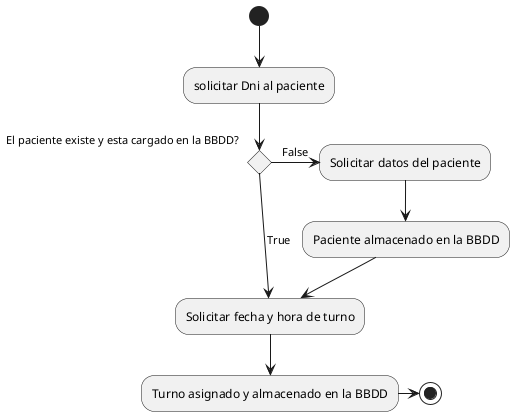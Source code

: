 @startuml Clinica

(*) --> "solicitar Dni al paciente"

if "El paciente existe y esta cargado en la BBDD?" then 
    -->[True] "Solicitar fecha y hora de turno"
    --> "Turno asignado y almacenado en la BBDD"
    -right-> (*)
else 
    ->[False] "Solicitar datos del paciente"
    --> "Paciente almacenado en la BBDD"
    --> "Solicitar fecha y hora de turno"
@enduml